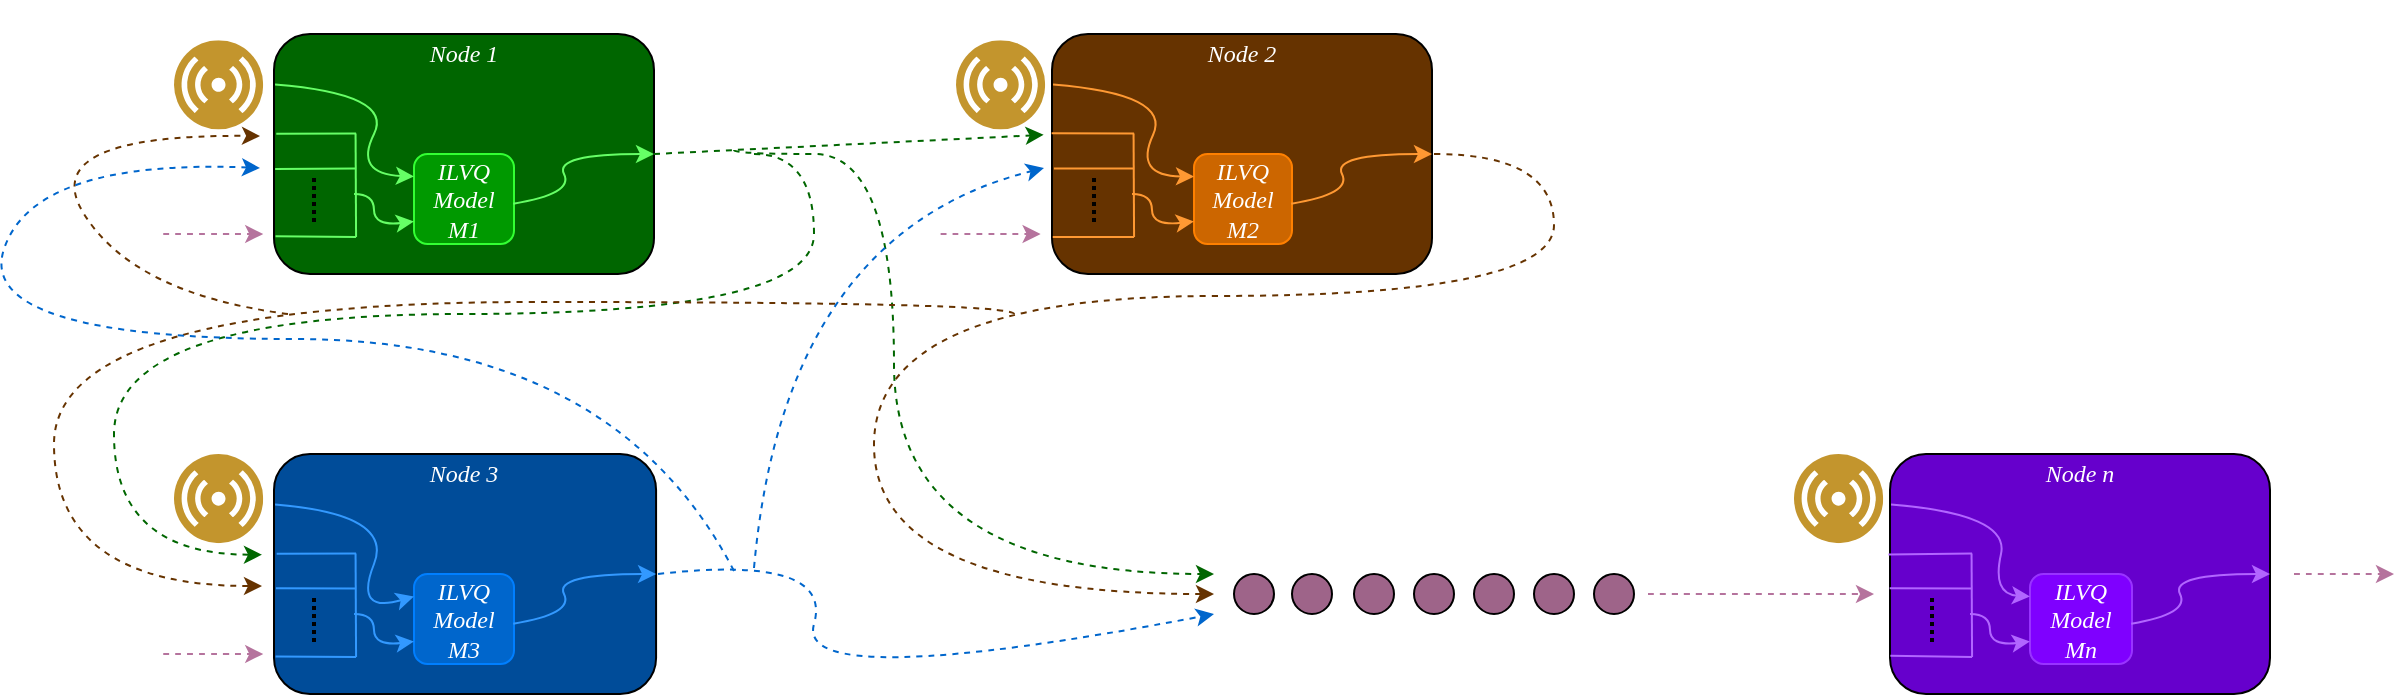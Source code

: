<mxfile version="24.3.1" type="device">
  <diagram name="Página-1" id="fK-j4JISZ1TsQY2nLdW4">
    <mxGraphModel dx="2261" dy="826" grid="1" gridSize="10" guides="1" tooltips="1" connect="1" arrows="1" fold="1" page="1" pageScale="1" pageWidth="827" pageHeight="1169" math="0" shadow="0">
      <root>
        <mxCell id="0" />
        <mxCell id="1" parent="0" />
        <mxCell id="w9jy3SVMNuk4dvqkGLY5-7" value="" style="rounded=1;whiteSpace=wrap;html=1;fillColor=#006600;strokeColor=default;glass=0;shadow=0;" parent="1" vertex="1">
          <mxGeometry x="50" y="40" width="190" height="120" as="geometry" />
        </mxCell>
        <mxCell id="w9jy3SVMNuk4dvqkGLY5-8" value="&lt;font face=&quot;Verdana&quot;&gt;&lt;i&gt;Node 1&lt;/i&gt;&lt;/font&gt;" style="text;html=1;align=center;verticalAlign=middle;whiteSpace=wrap;rounded=0;fontColor=#FFFFFF;" parent="1" vertex="1">
          <mxGeometry x="115" y="40" width="60" height="20" as="geometry" />
        </mxCell>
        <mxCell id="w9jy3SVMNuk4dvqkGLY5-13" value="&lt;font face=&quot;Verdana&quot; color=&quot;#ffffff&quot;&gt;&lt;i style=&quot;&quot;&gt;ILVQ Model&lt;/i&gt;&lt;/font&gt;&lt;div&gt;&lt;font face=&quot;Verdana&quot; color=&quot;#ffffff&quot;&gt;&lt;i style=&quot;&quot;&gt;M1&lt;/i&gt;&lt;/font&gt;&lt;/div&gt;" style="rounded=1;whiteSpace=wrap;html=1;strokeColor=#33FF33;fillColor=#009900;" parent="1" vertex="1">
          <mxGeometry x="120" y="100" width="50" height="45" as="geometry" />
        </mxCell>
        <mxCell id="w9jy3SVMNuk4dvqkGLY5-17" value="" style="curved=1;endArrow=classic;html=1;rounded=0;strokeColor=#66FF66;exitX=0.993;exitY=0.552;exitDx=0;exitDy=0;exitPerimeter=0;entryX=1;entryY=0.5;entryDx=0;entryDy=0;" parent="1" source="w9jy3SVMNuk4dvqkGLY5-13" target="w9jy3SVMNuk4dvqkGLY5-7" edge="1">
          <mxGeometry width="50" height="50" relative="1" as="geometry">
            <mxPoint x="190" y="130" as="sourcePoint" />
            <mxPoint x="210" y="100" as="targetPoint" />
            <Array as="points">
              <mxPoint x="200" y="120" />
              <mxPoint x="190" y="100" />
            </Array>
          </mxGeometry>
        </mxCell>
        <mxCell id="w9jy3SVMNuk4dvqkGLY5-32" value="" style="endArrow=none;html=1;rounded=0;strokeColor=#66FF66;exitX=0.004;exitY=0.843;exitDx=0;exitDy=0;exitPerimeter=0;entryX=1;entryY=0.5;entryDx=0;entryDy=0;" parent="1" source="w9jy3SVMNuk4dvqkGLY5-7" edge="1">
          <mxGeometry width="50" height="50" relative="1" as="geometry">
            <mxPoint x="80.015" y="141.54" as="sourcePoint" />
            <mxPoint x="91.04" y="141.54" as="targetPoint" />
          </mxGeometry>
        </mxCell>
        <mxCell id="w9jy3SVMNuk4dvqkGLY5-33" value="" style="endArrow=none;html=1;rounded=0;strokeColor=#66FF66;exitX=0.003;exitY=0.563;exitDx=0;exitDy=0;exitPerimeter=0;entryX=1;entryY=0.5;entryDx=0;entryDy=0;" parent="1" source="w9jy3SVMNuk4dvqkGLY5-7" edge="1">
          <mxGeometry width="50" height="50" relative="1" as="geometry">
            <mxPoint x="80.04" y="107.22" as="sourcePoint" />
            <mxPoint x="91.04" y="107.22" as="targetPoint" />
          </mxGeometry>
        </mxCell>
        <mxCell id="w9jy3SVMNuk4dvqkGLY5-34" value="" style="endArrow=none;html=1;rounded=0;strokeColor=#66FF66;exitX=0.006;exitY=0.416;exitDx=0;exitDy=0;exitPerimeter=0;entryX=1;entryY=0.5;entryDx=0;entryDy=0;" parent="1" source="w9jy3SVMNuk4dvqkGLY5-7" edge="1">
          <mxGeometry width="50" height="50" relative="1" as="geometry">
            <mxPoint x="80.04" y="89.72" as="sourcePoint" />
            <mxPoint x="91.04" y="89.72" as="targetPoint" />
          </mxGeometry>
        </mxCell>
        <mxCell id="w9jy3SVMNuk4dvqkGLY5-35" value="" style="endArrow=none;html=1;rounded=0;strokeColor=#66FF66;entryX=1;entryY=0.5;entryDx=0;entryDy=0;exitX=0.995;exitY=0.467;exitDx=0;exitDy=0;exitPerimeter=0;" parent="1" edge="1">
          <mxGeometry width="50" height="50" relative="1" as="geometry">
            <mxPoint x="90.785" y="89.802" as="sourcePoint" />
            <mxPoint x="91.04" y="141.54" as="targetPoint" />
          </mxGeometry>
        </mxCell>
        <mxCell id="w9jy3SVMNuk4dvqkGLY5-37" value="" style="curved=1;endArrow=classic;html=1;rounded=0;strokeColor=#66FF66;entryX=0;entryY=0.75;entryDx=0;entryDy=0;" parent="1" target="w9jy3SVMNuk4dvqkGLY5-13" edge="1">
          <mxGeometry width="50" height="50" relative="1" as="geometry">
            <mxPoint x="90" y="120" as="sourcePoint" />
            <mxPoint x="146.04" y="122.5" as="targetPoint" />
            <Array as="points">
              <mxPoint x="100" y="120" />
              <mxPoint x="100" y="136" />
            </Array>
          </mxGeometry>
        </mxCell>
        <mxCell id="w9jy3SVMNuk4dvqkGLY5-41" value="" style="curved=1;endArrow=classic;html=1;rounded=0;strokeColor=#66FF66;entryX=0;entryY=0.25;entryDx=0;entryDy=0;" parent="1" target="w9jy3SVMNuk4dvqkGLY5-13" edge="1">
          <mxGeometry width="50" height="50" relative="1" as="geometry">
            <mxPoint x="50.52" y="65.25" as="sourcePoint" />
            <mxPoint x="80.52" y="81.25" as="targetPoint" />
            <Array as="points">
              <mxPoint x="110" y="70" />
              <mxPoint x="90" y="110" />
            </Array>
          </mxGeometry>
        </mxCell>
        <mxCell id="w9jy3SVMNuk4dvqkGLY5-42" value="" style="rounded=1;whiteSpace=wrap;html=1;fillColor=#663300;strokeColor=default;glass=0;shadow=0;" parent="1" vertex="1">
          <mxGeometry x="439" y="40.0" width="190" height="120" as="geometry" />
        </mxCell>
        <mxCell id="w9jy3SVMNuk4dvqkGLY5-44" value="&lt;font face=&quot;Verdana&quot;&gt;&lt;i&gt;Node 2&lt;/i&gt;&lt;/font&gt;" style="text;html=1;align=center;verticalAlign=middle;whiteSpace=wrap;rounded=0;fontColor=#FFFFFF;" parent="1" vertex="1">
          <mxGeometry x="504" y="40.0" width="60" height="20" as="geometry" />
        </mxCell>
        <mxCell id="w9jy3SVMNuk4dvqkGLY5-45" value="&lt;font face=&quot;Verdana&quot; color=&quot;#ffffff&quot;&gt;&lt;i style=&quot;&quot;&gt;ILVQ Model&lt;/i&gt;&lt;/font&gt;&lt;div&gt;&lt;font face=&quot;Verdana&quot; color=&quot;#ffffff&quot;&gt;&lt;i style=&quot;&quot;&gt;M2&lt;/i&gt;&lt;/font&gt;&lt;/div&gt;" style="rounded=1;whiteSpace=wrap;html=1;strokeColor=#FF8000;fillColor=#CC6600;" parent="1" vertex="1">
          <mxGeometry x="510" y="100" width="49" height="45" as="geometry" />
        </mxCell>
        <mxCell id="w9jy3SVMNuk4dvqkGLY5-46" value="" style="curved=1;endArrow=classic;html=1;rounded=0;strokeColor=#FF9933;exitX=0.993;exitY=0.552;exitDx=0;exitDy=0;exitPerimeter=0;" parent="1" source="w9jy3SVMNuk4dvqkGLY5-45" target="w9jy3SVMNuk4dvqkGLY5-42" edge="1">
          <mxGeometry width="50" height="50" relative="1" as="geometry">
            <mxPoint x="579" y="130" as="sourcePoint" />
            <mxPoint x="599" y="100.0" as="targetPoint" />
            <Array as="points">
              <mxPoint x="589" y="120.0" />
              <mxPoint x="579" y="100.0" />
            </Array>
          </mxGeometry>
        </mxCell>
        <mxCell id="w9jy3SVMNuk4dvqkGLY5-52" value="" style="endArrow=none;html=1;rounded=0;strokeColor=#FF9933;exitX=0.002;exitY=0.846;exitDx=0;exitDy=0;exitPerimeter=0;entryX=1;entryY=0.5;entryDx=0;entryDy=0;" parent="1" source="w9jy3SVMNuk4dvqkGLY5-42" edge="1">
          <mxGeometry width="50" height="50" relative="1" as="geometry">
            <mxPoint x="469.015" y="141.54" as="sourcePoint" />
            <mxPoint x="480.04" y="141.54" as="targetPoint" />
          </mxGeometry>
        </mxCell>
        <mxCell id="w9jy3SVMNuk4dvqkGLY5-53" value="" style="endArrow=none;html=1;rounded=0;strokeColor=#FF9933;exitX=0.005;exitY=0.56;exitDx=0;exitDy=0;exitPerimeter=0;entryX=1;entryY=0.5;entryDx=0;entryDy=0;" parent="1" source="w9jy3SVMNuk4dvqkGLY5-42" edge="1">
          <mxGeometry width="50" height="50" relative="1" as="geometry">
            <mxPoint x="469.04" y="107.22" as="sourcePoint" />
            <mxPoint x="480.04" y="107.22" as="targetPoint" />
          </mxGeometry>
        </mxCell>
        <mxCell id="w9jy3SVMNuk4dvqkGLY5-54" value="" style="endArrow=none;html=1;rounded=0;strokeColor=#FF9933;exitX=-0.001;exitY=0.414;exitDx=0;exitDy=0;exitPerimeter=0;entryX=1;entryY=0.5;entryDx=0;entryDy=0;" parent="1" source="w9jy3SVMNuk4dvqkGLY5-42" edge="1">
          <mxGeometry width="50" height="50" relative="1" as="geometry">
            <mxPoint x="469.04" y="89.72" as="sourcePoint" />
            <mxPoint x="480.04" y="89.72" as="targetPoint" />
          </mxGeometry>
        </mxCell>
        <mxCell id="w9jy3SVMNuk4dvqkGLY5-55" value="" style="endArrow=none;html=1;rounded=0;strokeColor=#FF9933;entryX=1;entryY=0.5;entryDx=0;entryDy=0;exitX=0.995;exitY=0.467;exitDx=0;exitDy=0;exitPerimeter=0;" parent="1" edge="1">
          <mxGeometry width="50" height="50" relative="1" as="geometry">
            <mxPoint x="479.785" y="89.802" as="sourcePoint" />
            <mxPoint x="480.04" y="141.54" as="targetPoint" />
          </mxGeometry>
        </mxCell>
        <mxCell id="w9jy3SVMNuk4dvqkGLY5-56" value="" style="curved=1;endArrow=classic;html=1;rounded=0;strokeColor=#FF9933;entryX=0;entryY=0.75;entryDx=0;entryDy=0;" parent="1" target="w9jy3SVMNuk4dvqkGLY5-45" edge="1">
          <mxGeometry width="50" height="50" relative="1" as="geometry">
            <mxPoint x="479" y="120.0" as="sourcePoint" />
            <mxPoint x="535.04" y="122.5" as="targetPoint" />
            <Array as="points">
              <mxPoint x="489" y="120.0" />
              <mxPoint x="489" y="136" />
            </Array>
          </mxGeometry>
        </mxCell>
        <mxCell id="w9jy3SVMNuk4dvqkGLY5-59" value="" style="curved=1;endArrow=classic;html=1;rounded=0;strokeColor=#FF9933;entryX=0;entryY=0.25;entryDx=0;entryDy=0;" parent="1" target="w9jy3SVMNuk4dvqkGLY5-45" edge="1">
          <mxGeometry width="50" height="50" relative="1" as="geometry">
            <mxPoint x="439.52" y="65.25" as="sourcePoint" />
            <mxPoint x="469.52" y="81.25" as="targetPoint" />
            <Array as="points">
              <mxPoint x="499" y="70" />
              <mxPoint x="480" y="111" />
            </Array>
          </mxGeometry>
        </mxCell>
        <mxCell id="w9jy3SVMNuk4dvqkGLY5-60" value="" style="html=1;labelBackgroundColor=#ffffff;startArrow=none;startFill=0;startSize=6;endArrow=classic;endFill=1;endSize=6;jettySize=auto;orthogonalLoop=1;strokeWidth=1;dashed=1;fontSize=14;rounded=1;curved=0;entryX=0.114;entryY=0.05;entryDx=0;entryDy=0;entryPerimeter=0;strokeColor=#006600;" parent="1" edge="1">
          <mxGeometry width="60" height="60" relative="1" as="geometry">
            <mxPoint x="240" y="100" as="sourcePoint" />
            <mxPoint x="434.819" y="90.415" as="targetPoint" />
          </mxGeometry>
        </mxCell>
        <mxCell id="w9jy3SVMNuk4dvqkGLY5-115" value="" style="rounded=1;whiteSpace=wrap;html=1;fillColor=#004C99;strokeColor=default;glass=0;shadow=0;" parent="1" vertex="1">
          <mxGeometry x="50" y="250" width="191.04" height="120" as="geometry" />
        </mxCell>
        <mxCell id="w9jy3SVMNuk4dvqkGLY5-117" value="&lt;font face=&quot;Verdana&quot;&gt;&lt;i&gt;Node 3&lt;/i&gt;&lt;/font&gt;" style="text;html=1;align=center;verticalAlign=middle;whiteSpace=wrap;rounded=0;fontColor=#FFFFFF;" parent="1" vertex="1">
          <mxGeometry x="115" y="250" width="60" height="20" as="geometry" />
        </mxCell>
        <mxCell id="w9jy3SVMNuk4dvqkGLY5-118" value="&lt;font face=&quot;Verdana&quot; color=&quot;#ffffff&quot;&gt;&lt;i style=&quot;&quot;&gt;ILVQ Model&lt;/i&gt;&lt;/font&gt;&lt;div&gt;&lt;font face=&quot;Verdana&quot; color=&quot;#ffffff&quot;&gt;&lt;i style=&quot;&quot;&gt;M3&lt;/i&gt;&lt;/font&gt;&lt;/div&gt;" style="rounded=1;whiteSpace=wrap;html=1;strokeColor=#007FFF;fillColor=#0066CC;" parent="1" vertex="1">
          <mxGeometry x="120" y="310" width="50" height="45" as="geometry" />
        </mxCell>
        <mxCell id="w9jy3SVMNuk4dvqkGLY5-119" value="" style="curved=1;endArrow=classic;html=1;rounded=0;strokeColor=#3399FF;exitX=0.993;exitY=0.552;exitDx=0;exitDy=0;exitPerimeter=0;" parent="1" source="w9jy3SVMNuk4dvqkGLY5-118" target="w9jy3SVMNuk4dvqkGLY5-115" edge="1">
          <mxGeometry width="50" height="50" relative="1" as="geometry">
            <mxPoint x="190" y="340" as="sourcePoint" />
            <mxPoint x="210" y="310" as="targetPoint" />
            <Array as="points">
              <mxPoint x="200" y="330" />
              <mxPoint x="190" y="310" />
            </Array>
          </mxGeometry>
        </mxCell>
        <mxCell id="w9jy3SVMNuk4dvqkGLY5-125" value="" style="endArrow=none;html=1;rounded=0;strokeColor=#3399FF;exitX=0.004;exitY=0.844;exitDx=0;exitDy=0;exitPerimeter=0;entryX=1;entryY=0.5;entryDx=0;entryDy=0;" parent="1" source="w9jy3SVMNuk4dvqkGLY5-115" edge="1">
          <mxGeometry width="50" height="50" relative="1" as="geometry">
            <mxPoint x="80.015" y="351.54" as="sourcePoint" />
            <mxPoint x="91.04" y="351.54" as="targetPoint" />
          </mxGeometry>
        </mxCell>
        <mxCell id="w9jy3SVMNuk4dvqkGLY5-126" value="" style="endArrow=none;html=1;rounded=0;strokeColor=#3399FF;exitX=0.005;exitY=0.559;exitDx=0;exitDy=0;exitPerimeter=0;entryX=1;entryY=0.5;entryDx=0;entryDy=0;" parent="1" source="w9jy3SVMNuk4dvqkGLY5-115" edge="1">
          <mxGeometry width="50" height="50" relative="1" as="geometry">
            <mxPoint x="80.04" y="317.22" as="sourcePoint" />
            <mxPoint x="91.04" y="317.22" as="targetPoint" />
          </mxGeometry>
        </mxCell>
        <mxCell id="w9jy3SVMNuk4dvqkGLY5-127" value="" style="endArrow=none;html=1;rounded=0;strokeColor=#3399FF;exitX=0.007;exitY=0.416;exitDx=0;exitDy=0;exitPerimeter=0;entryX=1;entryY=0.5;entryDx=0;entryDy=0;" parent="1" source="w9jy3SVMNuk4dvqkGLY5-115" edge="1">
          <mxGeometry width="50" height="50" relative="1" as="geometry">
            <mxPoint x="80.04" y="299.72" as="sourcePoint" />
            <mxPoint x="91.04" y="299.72" as="targetPoint" />
          </mxGeometry>
        </mxCell>
        <mxCell id="w9jy3SVMNuk4dvqkGLY5-128" value="" style="endArrow=none;html=1;rounded=0;strokeColor=#3399FF;entryX=1;entryY=0.5;entryDx=0;entryDy=0;exitX=0.995;exitY=0.467;exitDx=0;exitDy=0;exitPerimeter=0;" parent="1" edge="1">
          <mxGeometry width="50" height="50" relative="1" as="geometry">
            <mxPoint x="90.785" y="299.803" as="sourcePoint" />
            <mxPoint x="91.04" y="351.54" as="targetPoint" />
          </mxGeometry>
        </mxCell>
        <mxCell id="w9jy3SVMNuk4dvqkGLY5-129" value="" style="curved=1;endArrow=classic;html=1;rounded=0;strokeColor=#3399FF;entryX=0;entryY=0.75;entryDx=0;entryDy=0;" parent="1" target="w9jy3SVMNuk4dvqkGLY5-118" edge="1">
          <mxGeometry width="50" height="50" relative="1" as="geometry">
            <mxPoint x="90" y="330" as="sourcePoint" />
            <mxPoint x="146.04" y="332.5" as="targetPoint" />
            <Array as="points">
              <mxPoint x="100" y="330" />
              <mxPoint x="100" y="346" />
            </Array>
          </mxGeometry>
        </mxCell>
        <mxCell id="w9jy3SVMNuk4dvqkGLY5-132" value="" style="curved=1;endArrow=classic;html=1;rounded=0;strokeColor=#3399FF;entryX=0;entryY=0.25;entryDx=0;entryDy=0;" parent="1" target="w9jy3SVMNuk4dvqkGLY5-118" edge="1">
          <mxGeometry width="50" height="50" relative="1" as="geometry">
            <mxPoint x="50.52" y="275.25" as="sourcePoint" />
            <mxPoint x="80.52" y="291.25" as="targetPoint" />
            <Array as="points">
              <mxPoint x="110" y="280" />
              <mxPoint x="90" y="330" />
            </Array>
          </mxGeometry>
        </mxCell>
        <mxCell id="w9jy3SVMNuk4dvqkGLY5-133" value="" style="rounded=1;whiteSpace=wrap;html=1;fillColor=#6600CC;strokeColor=default;glass=0;shadow=0;" parent="1" vertex="1">
          <mxGeometry x="858" y="250.0" width="190" height="120" as="geometry" />
        </mxCell>
        <mxCell id="w9jy3SVMNuk4dvqkGLY5-135" value="&lt;font face=&quot;Verdana&quot;&gt;&lt;i&gt;Node n&lt;/i&gt;&lt;/font&gt;" style="text;html=1;align=center;verticalAlign=middle;whiteSpace=wrap;rounded=0;fontColor=#FFFFFF;" parent="1" vertex="1">
          <mxGeometry x="923" y="250.0" width="60" height="20" as="geometry" />
        </mxCell>
        <mxCell id="w9jy3SVMNuk4dvqkGLY5-136" value="&lt;font face=&quot;Verdana&quot; color=&quot;#ffffff&quot;&gt;&lt;i style=&quot;&quot;&gt;ILVQ Model&lt;/i&gt;&lt;/font&gt;&lt;div&gt;&lt;font face=&quot;Verdana&quot; color=&quot;#ffffff&quot;&gt;&lt;i style=&quot;&quot;&gt;Mn&lt;/i&gt;&lt;/font&gt;&lt;/div&gt;" style="rounded=1;whiteSpace=wrap;html=1;strokeColor=#9933FF;fillColor=#7F00FF;" parent="1" vertex="1">
          <mxGeometry x="928" y="310" width="51" height="45" as="geometry" />
        </mxCell>
        <mxCell id="w9jy3SVMNuk4dvqkGLY5-137" value="" style="curved=1;endArrow=classic;html=1;rounded=0;strokeColor=#B266FF;exitX=0.993;exitY=0.552;exitDx=0;exitDy=0;exitPerimeter=0;" parent="1" source="w9jy3SVMNuk4dvqkGLY5-136" target="w9jy3SVMNuk4dvqkGLY5-133" edge="1">
          <mxGeometry width="50" height="50" relative="1" as="geometry">
            <mxPoint x="998" y="340" as="sourcePoint" />
            <mxPoint x="1018" y="310" as="targetPoint" />
            <Array as="points">
              <mxPoint x="1008" y="330" />
              <mxPoint x="998" y="310" />
            </Array>
          </mxGeometry>
        </mxCell>
        <mxCell id="w9jy3SVMNuk4dvqkGLY5-143" value="" style="endArrow=none;html=1;rounded=0;strokeColor=#B266FF;exitX=0.001;exitY=0.841;exitDx=0;exitDy=0;exitPerimeter=0;entryX=1;entryY=0.5;entryDx=0;entryDy=0;" parent="1" source="w9jy3SVMNuk4dvqkGLY5-133" edge="1">
          <mxGeometry width="50" height="50" relative="1" as="geometry">
            <mxPoint x="888.015" y="351.54" as="sourcePoint" />
            <mxPoint x="899.04" y="351.54" as="targetPoint" />
          </mxGeometry>
        </mxCell>
        <mxCell id="w9jy3SVMNuk4dvqkGLY5-144" value="" style="endArrow=none;html=1;rounded=0;strokeColor=#B266FF;exitX=-0.001;exitY=0.559;exitDx=0;exitDy=0;exitPerimeter=0;entryX=1;entryY=0.5;entryDx=0;entryDy=0;" parent="1" source="w9jy3SVMNuk4dvqkGLY5-133" edge="1">
          <mxGeometry width="50" height="50" relative="1" as="geometry">
            <mxPoint x="888.04" y="317.22" as="sourcePoint" />
            <mxPoint x="899.04" y="317.22" as="targetPoint" />
          </mxGeometry>
        </mxCell>
        <mxCell id="w9jy3SVMNuk4dvqkGLY5-145" value="" style="endArrow=none;html=1;rounded=0;strokeColor=#B266FF;exitX=-0.004;exitY=0.419;exitDx=0;exitDy=0;exitPerimeter=0;entryX=1;entryY=0.5;entryDx=0;entryDy=0;" parent="1" source="w9jy3SVMNuk4dvqkGLY5-133" edge="1">
          <mxGeometry width="50" height="50" relative="1" as="geometry">
            <mxPoint x="888.04" y="299.72" as="sourcePoint" />
            <mxPoint x="899.04" y="299.72" as="targetPoint" />
          </mxGeometry>
        </mxCell>
        <mxCell id="w9jy3SVMNuk4dvqkGLY5-146" value="" style="endArrow=none;html=1;rounded=0;strokeColor=#B266FF;entryX=1;entryY=0.5;entryDx=0;entryDy=0;exitX=0.995;exitY=0.467;exitDx=0;exitDy=0;exitPerimeter=0;" parent="1" edge="1">
          <mxGeometry width="50" height="50" relative="1" as="geometry">
            <mxPoint x="898.785" y="299.803" as="sourcePoint" />
            <mxPoint x="899.04" y="351.54" as="targetPoint" />
          </mxGeometry>
        </mxCell>
        <mxCell id="w9jy3SVMNuk4dvqkGLY5-147" value="" style="curved=1;endArrow=classic;html=1;rounded=0;strokeColor=#B266FF;entryX=0;entryY=0.75;entryDx=0;entryDy=0;" parent="1" target="w9jy3SVMNuk4dvqkGLY5-136" edge="1">
          <mxGeometry width="50" height="50" relative="1" as="geometry">
            <mxPoint x="898" y="330" as="sourcePoint" />
            <mxPoint x="954.04" y="332.5" as="targetPoint" />
            <Array as="points">
              <mxPoint x="908" y="330" />
              <mxPoint x="908" y="346" />
            </Array>
          </mxGeometry>
        </mxCell>
        <mxCell id="w9jy3SVMNuk4dvqkGLY5-150" value="" style="curved=1;endArrow=classic;html=1;rounded=0;strokeColor=#B266FF;entryX=0;entryY=0.25;entryDx=0;entryDy=0;" parent="1" target="w9jy3SVMNuk4dvqkGLY5-136" edge="1">
          <mxGeometry width="50" height="50" relative="1" as="geometry">
            <mxPoint x="858.52" y="275.25" as="sourcePoint" />
            <mxPoint x="888.52" y="291.25" as="targetPoint" />
            <Array as="points">
              <mxPoint x="918" y="280" />
              <mxPoint x="909" y="320" />
            </Array>
          </mxGeometry>
        </mxCell>
        <mxCell id="w9jy3SVMNuk4dvqkGLY5-151" value="" style="html=1;labelBackgroundColor=#ffffff;startArrow=none;startFill=0;startSize=6;endArrow=classic;endFill=1;endSize=6;jettySize=auto;orthogonalLoop=1;strokeWidth=1;dashed=1;fontSize=14;rounded=1;edgeStyle=orthogonalEdgeStyle;curved=1;strokeColor=#006600;" parent="1" edge="1">
          <mxGeometry width="60" height="60" relative="1" as="geometry">
            <mxPoint x="280" y="98" as="sourcePoint" />
            <mxPoint x="520" y="310" as="targetPoint" />
            <Array as="points">
              <mxPoint x="280" y="100" />
              <mxPoint x="360" y="100" />
              <mxPoint x="360" y="310" />
            </Array>
          </mxGeometry>
        </mxCell>
        <mxCell id="w9jy3SVMNuk4dvqkGLY5-152" value="" style="html=1;labelBackgroundColor=#ffffff;startArrow=none;startFill=0;startSize=6;endArrow=classic;endFill=1;endSize=6;jettySize=auto;orthogonalLoop=1;strokeWidth=1;dashed=1;fontSize=14;rounded=1;edgeStyle=orthogonalEdgeStyle;curved=1;entryX=0.078;entryY=0.048;entryDx=0;entryDy=0;entryPerimeter=0;strokeColor=#006600;" parent="1" edge="1">
          <mxGeometry width="60" height="60" relative="1" as="geometry">
            <mxPoint x="290" y="100" as="sourcePoint" />
            <mxPoint x="43.981" y="300.34" as="targetPoint" />
            <Array as="points">
              <mxPoint x="320" y="100" />
              <mxPoint x="320" y="180" />
              <mxPoint x="-30" y="180" />
              <mxPoint x="-30" y="300" />
            </Array>
          </mxGeometry>
        </mxCell>
        <mxCell id="w9jy3SVMNuk4dvqkGLY5-157" value="" style="html=1;labelBackgroundColor=#ffffff;startArrow=none;startFill=0;startSize=6;endArrow=classic;endFill=1;endSize=6;jettySize=auto;orthogonalLoop=1;strokeWidth=1;dashed=1;fontSize=14;rounded=1;edgeStyle=orthogonalEdgeStyle;curved=1;strokeColor=#663300;" parent="1" edge="1">
          <mxGeometry width="60" height="60" relative="1" as="geometry">
            <mxPoint x="630" y="100" as="sourcePoint" />
            <mxPoint x="520" y="320" as="targetPoint" />
            <Array as="points">
              <mxPoint x="690" y="100" />
              <mxPoint x="690" y="171" />
              <mxPoint x="350" y="171" />
              <mxPoint x="350" y="320" />
            </Array>
          </mxGeometry>
        </mxCell>
        <mxCell id="w9jy3SVMNuk4dvqkGLY5-159" value="" style="html=1;labelBackgroundColor=#ffffff;startArrow=none;startFill=0;startSize=6;endArrow=classic;endFill=1;endSize=6;jettySize=auto;orthogonalLoop=1;strokeWidth=1;dashed=1;fontSize=14;rounded=1;edgeStyle=orthogonalEdgeStyle;curved=1;strokeColor=#663300;" parent="1" edge="1">
          <mxGeometry width="60" height="60" relative="1" as="geometry">
            <mxPoint x="420" y="180" as="sourcePoint" />
            <mxPoint x="44" y="316" as="targetPoint" />
            <Array as="points">
              <mxPoint x="420" y="174" />
              <mxPoint x="-60" y="174" />
              <mxPoint x="-60" y="316" />
            </Array>
          </mxGeometry>
        </mxCell>
        <mxCell id="w9jy3SVMNuk4dvqkGLY5-161" value="" style="curved=1;endArrow=classic;html=1;rounded=0;dashed=1;strokeColor=#663300;entryX=0;entryY=0;entryDx=0;entryDy=0;" parent="1" edge="1">
          <mxGeometry width="50" height="50" relative="1" as="geometry">
            <mxPoint x="57" y="180" as="sourcePoint" />
            <mxPoint x="43" y="91" as="targetPoint" />
            <Array as="points">
              <mxPoint x="-20" y="170" />
              <mxPoint x="-70" y="90" />
            </Array>
          </mxGeometry>
        </mxCell>
        <mxCell id="w9jy3SVMNuk4dvqkGLY5-168" value="" style="curved=1;endArrow=classic;html=1;rounded=0;dashed=1;strokeColor=#0066CC;" parent="1" edge="1">
          <mxGeometry width="50" height="50" relative="1" as="geometry">
            <mxPoint x="242" y="310" as="sourcePoint" />
            <mxPoint x="520" y="330" as="targetPoint" />
            <Array as="points">
              <mxPoint x="330" y="300" />
              <mxPoint x="310" y="370" />
            </Array>
          </mxGeometry>
        </mxCell>
        <mxCell id="w9jy3SVMNuk4dvqkGLY5-169" value="" style="curved=1;endArrow=classic;html=1;rounded=0;dashed=1;strokeColor=#0066CC;entryX=-0.039;entryY=0.546;entryDx=0;entryDy=0;entryPerimeter=0;" parent="1" edge="1">
          <mxGeometry width="50" height="50" relative="1" as="geometry">
            <mxPoint x="290" y="307" as="sourcePoint" />
            <mxPoint x="435" y="107" as="targetPoint" />
            <Array as="points">
              <mxPoint x="304.99" y="139.53" />
            </Array>
          </mxGeometry>
        </mxCell>
        <mxCell id="Ff2mcg6UokUxqWyQtGf--1" value="" style="curved=1;endArrow=classic;html=1;rounded=0;dashed=1;strokeColor=#0066CC;entryX=-0.067;entryY=0.508;entryDx=0;entryDy=0;entryPerimeter=0;" parent="1" edge="1">
          <mxGeometry width="50" height="50" relative="1" as="geometry">
            <mxPoint x="280" y="308.5" as="sourcePoint" />
            <mxPoint x="43" y="107" as="targetPoint" />
            <Array as="points">
              <mxPoint x="220" y="192.5" />
              <mxPoint x="-100" y="192.5" />
              <mxPoint x="-70" y="102.5" />
            </Array>
          </mxGeometry>
        </mxCell>
        <mxCell id="zF6fw3vX71g10UpAjeWg-1" value="" style="image;aspect=fixed;perimeter=ellipsePerimeter;html=1;align=center;shadow=0;dashed=0;fontColor=#4277BB;labelBackgroundColor=default;fontSize=12;spacingTop=3;image=img/lib/ibm/users/sensor.svg;imageBackground=none;" parent="1" vertex="1">
          <mxGeometry x="-8.882e-16" y="43.07" width="44.62" height="44.62" as="geometry" />
        </mxCell>
        <mxCell id="zF6fw3vX71g10UpAjeWg-2" value="" style="image;aspect=fixed;perimeter=ellipsePerimeter;html=1;align=center;shadow=0;dashed=0;fontColor=#4277BB;labelBackgroundColor=default;fontSize=12;spacingTop=3;image=img/lib/ibm/users/sensor.svg;imageBackground=none;" parent="1" vertex="1">
          <mxGeometry y="250" width="44.62" height="44.62" as="geometry" />
        </mxCell>
        <mxCell id="zF6fw3vX71g10UpAjeWg-3" value="" style="image;aspect=fixed;perimeter=ellipsePerimeter;html=1;align=center;shadow=0;dashed=0;fontColor=#4277BB;labelBackgroundColor=default;fontSize=12;spacingTop=3;image=img/lib/ibm/users/sensor.svg;imageBackground=none;" parent="1" vertex="1">
          <mxGeometry x="391" y="43.07" width="44.62" height="44.62" as="geometry" />
        </mxCell>
        <mxCell id="zF6fw3vX71g10UpAjeWg-4" value="" style="image;aspect=fixed;perimeter=ellipsePerimeter;html=1;align=center;shadow=0;dashed=0;fontColor=#4277BB;labelBackgroundColor=default;fontSize=12;spacingTop=3;image=img/lib/ibm/users/sensor.svg;imageBackground=none;" parent="1" vertex="1">
          <mxGeometry x="810" y="250" width="44.62" height="44.62" as="geometry" />
        </mxCell>
        <mxCell id="zF6fw3vX71g10UpAjeWg-5" value="&lt;font color=&quot;#ffffff&quot; size=&quot;1&quot; face=&quot;Verdana&quot;&gt;&lt;i style=&quot;&quot;&gt;Sensor n&lt;/i&gt;&lt;/font&gt;" style="text;html=1;align=center;verticalAlign=middle;whiteSpace=wrap;rounded=0;" parent="1" vertex="1">
          <mxGeometry x="802.31" y="230" width="60" height="20" as="geometry" />
        </mxCell>
        <mxCell id="zF6fw3vX71g10UpAjeWg-6" value="&lt;font color=&quot;#ffffff&quot; size=&quot;1&quot; face=&quot;Verdana&quot;&gt;&lt;i style=&quot;&quot;&gt;Sensor 3&lt;/i&gt;&lt;/font&gt;" style="text;html=1;align=center;verticalAlign=middle;whiteSpace=wrap;rounded=0;" parent="1" vertex="1">
          <mxGeometry x="-10" y="233" width="60" height="20" as="geometry" />
        </mxCell>
        <mxCell id="zF6fw3vX71g10UpAjeWg-7" value="&lt;font color=&quot;#ffffff&quot; size=&quot;1&quot; face=&quot;Verdana&quot;&gt;&lt;i style=&quot;&quot;&gt;Sensor 2&lt;/i&gt;&lt;/font&gt;" style="text;html=1;align=center;verticalAlign=middle;whiteSpace=wrap;rounded=0;" parent="1" vertex="1">
          <mxGeometry x="383.31" y="23.07" width="60" height="20" as="geometry" />
        </mxCell>
        <mxCell id="zF6fw3vX71g10UpAjeWg-8" value="&lt;font color=&quot;#ffffff&quot; size=&quot;1&quot; face=&quot;Verdana&quot;&gt;&lt;i style=&quot;&quot;&gt;Sensor 1&lt;/i&gt;&lt;/font&gt;" style="text;html=1;align=center;verticalAlign=middle;whiteSpace=wrap;rounded=0;" parent="1" vertex="1">
          <mxGeometry x="-7.69" y="23.07" width="60" height="20" as="geometry" />
        </mxCell>
        <mxCell id="zF6fw3vX71g10UpAjeWg-9" value="" style="endArrow=none;dashed=1;html=1;dashPattern=1 1;strokeWidth=2;rounded=0;curved=0;" parent="1" edge="1">
          <mxGeometry width="50" height="50" relative="1" as="geometry">
            <mxPoint x="70" y="134.0" as="sourcePoint" />
            <mxPoint x="70" y="111" as="targetPoint" />
            <Array as="points">
              <mxPoint x="70" y="130.5" />
            </Array>
          </mxGeometry>
        </mxCell>
        <mxCell id="zF6fw3vX71g10UpAjeWg-10" value="" style="endArrow=none;dashed=1;html=1;dashPattern=1 1;strokeWidth=2;rounded=0;curved=0;" parent="1" edge="1">
          <mxGeometry width="50" height="50" relative="1" as="geometry">
            <mxPoint x="460" y="134.0" as="sourcePoint" />
            <mxPoint x="460" y="111" as="targetPoint" />
            <Array as="points">
              <mxPoint x="460" y="130.5" />
            </Array>
          </mxGeometry>
        </mxCell>
        <mxCell id="zF6fw3vX71g10UpAjeWg-11" value="" style="endArrow=none;dashed=1;html=1;dashPattern=1 1;strokeWidth=2;rounded=0;curved=0;" parent="1" edge="1">
          <mxGeometry width="50" height="50" relative="1" as="geometry">
            <mxPoint x="70" y="344" as="sourcePoint" />
            <mxPoint x="70" y="321" as="targetPoint" />
            <Array as="points">
              <mxPoint x="70" y="340.5" />
            </Array>
          </mxGeometry>
        </mxCell>
        <mxCell id="zF6fw3vX71g10UpAjeWg-12" value="" style="endArrow=none;dashed=1;html=1;dashPattern=1 1;strokeWidth=2;rounded=0;curved=0;" parent="1" edge="1">
          <mxGeometry width="50" height="50" relative="1" as="geometry">
            <mxPoint x="879" y="344" as="sourcePoint" />
            <mxPoint x="879" y="321" as="targetPoint" />
            <Array as="points">
              <mxPoint x="879" y="340.5" />
            </Array>
          </mxGeometry>
        </mxCell>
        <mxCell id="pfGT9SrGk2Pf-9106PmH-1" value="" style="curved=1;endArrow=classic;html=1;rounded=0;dashed=1;strokeColor=#B5739D;" parent="1" edge="1">
          <mxGeometry width="50" height="50" relative="1" as="geometry">
            <mxPoint x="737" y="320" as="sourcePoint" />
            <mxPoint x="850" y="320" as="targetPoint" />
            <Array as="points">
              <mxPoint x="737" y="320" />
            </Array>
          </mxGeometry>
        </mxCell>
        <mxCell id="pfGT9SrGk2Pf-9106PmH-10" value="" style="ellipse;whiteSpace=wrap;html=1;aspect=fixed;fillColor=#9E6489;" parent="1" vertex="1">
          <mxGeometry x="530" y="310" width="20" height="20" as="geometry" />
        </mxCell>
        <mxCell id="pfGT9SrGk2Pf-9106PmH-11" value="" style="ellipse;whiteSpace=wrap;html=1;aspect=fixed;fillColor=#9E6489;" parent="1" vertex="1">
          <mxGeometry x="559" y="310" width="20" height="20" as="geometry" />
        </mxCell>
        <mxCell id="pfGT9SrGk2Pf-9106PmH-12" value="" style="ellipse;whiteSpace=wrap;html=1;aspect=fixed;fillColor=#9E6489;" parent="1" vertex="1">
          <mxGeometry x="590" y="310" width="20" height="20" as="geometry" />
        </mxCell>
        <mxCell id="pfGT9SrGk2Pf-9106PmH-13" value="" style="ellipse;whiteSpace=wrap;html=1;aspect=fixed;fillColor=#9E6489;" parent="1" vertex="1">
          <mxGeometry x="620" y="310" width="20" height="20" as="geometry" />
        </mxCell>
        <mxCell id="pfGT9SrGk2Pf-9106PmH-14" value="" style="ellipse;whiteSpace=wrap;html=1;aspect=fixed;fillColor=#9E6489;" parent="1" vertex="1">
          <mxGeometry x="650" y="310" width="20" height="20" as="geometry" />
        </mxCell>
        <mxCell id="pfGT9SrGk2Pf-9106PmH-15" value="" style="ellipse;whiteSpace=wrap;html=1;aspect=fixed;fillColor=#9E6489;" parent="1" vertex="1">
          <mxGeometry x="680" y="310" width="20" height="20" as="geometry" />
        </mxCell>
        <mxCell id="pfGT9SrGk2Pf-9106PmH-16" value="" style="ellipse;whiteSpace=wrap;html=1;aspect=fixed;fillColor=#9E6489;" parent="1" vertex="1">
          <mxGeometry x="710" y="310" width="20" height="20" as="geometry" />
        </mxCell>
        <mxCell id="qpx1aL6rOeOn89LKKG6y-2" value="" style="curved=1;endArrow=classic;html=1;rounded=0;dashed=1;strokeColor=#B5739D;" parent="1" edge="1">
          <mxGeometry width="50" height="50" relative="1" as="geometry">
            <mxPoint x="1060" y="310" as="sourcePoint" />
            <mxPoint x="1110" y="310" as="targetPoint" />
            <Array as="points">
              <mxPoint x="1060" y="310" />
            </Array>
          </mxGeometry>
        </mxCell>
        <mxCell id="qpx1aL6rOeOn89LKKG6y-3" value="" style="curved=1;endArrow=classic;html=1;rounded=0;dashed=1;strokeColor=#B5739D;" parent="1" edge="1">
          <mxGeometry width="50" height="50" relative="1" as="geometry">
            <mxPoint x="-5.38" y="350" as="sourcePoint" />
            <mxPoint x="44.62" y="350" as="targetPoint" />
            <Array as="points">
              <mxPoint x="-5.38" y="350" />
            </Array>
          </mxGeometry>
        </mxCell>
        <mxCell id="qpx1aL6rOeOn89LKKG6y-4" value="" style="curved=1;endArrow=classic;html=1;rounded=0;dashed=1;strokeColor=#B5739D;" parent="1" edge="1">
          <mxGeometry width="50" height="50" relative="1" as="geometry">
            <mxPoint x="-5.38" y="140" as="sourcePoint" />
            <mxPoint x="44.62" y="140" as="targetPoint" />
            <Array as="points">
              <mxPoint x="-5.38" y="140" />
            </Array>
          </mxGeometry>
        </mxCell>
        <mxCell id="qpx1aL6rOeOn89LKKG6y-5" value="" style="curved=1;endArrow=classic;html=1;rounded=0;dashed=1;strokeColor=#B5739D;" parent="1" edge="1">
          <mxGeometry width="50" height="50" relative="1" as="geometry">
            <mxPoint x="383.31" y="140" as="sourcePoint" />
            <mxPoint x="433.31" y="140" as="targetPoint" />
            <Array as="points">
              <mxPoint x="383.31" y="140" />
            </Array>
          </mxGeometry>
        </mxCell>
      </root>
    </mxGraphModel>
  </diagram>
</mxfile>
